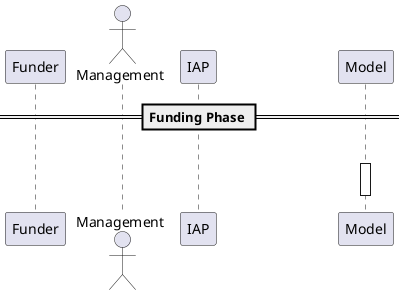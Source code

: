 {
  "sha1": "3l0sx9osxx2cwkyu4md9zgrakfo7veg",
  "insertion": {
    "when": "2024-05-30T20:48:20.290Z",
    "user": "plantuml@gmail.com"
  }
}
@startuml
participant Funder
actor Management
participant IAP
participant Model

== Funding Phase ==

Model <[hidden]- Management : Provides possible funding scenarios
activate Model
Model -[hidden]> Management: Provides Spread scenarios
deactivate Model
@enduml
